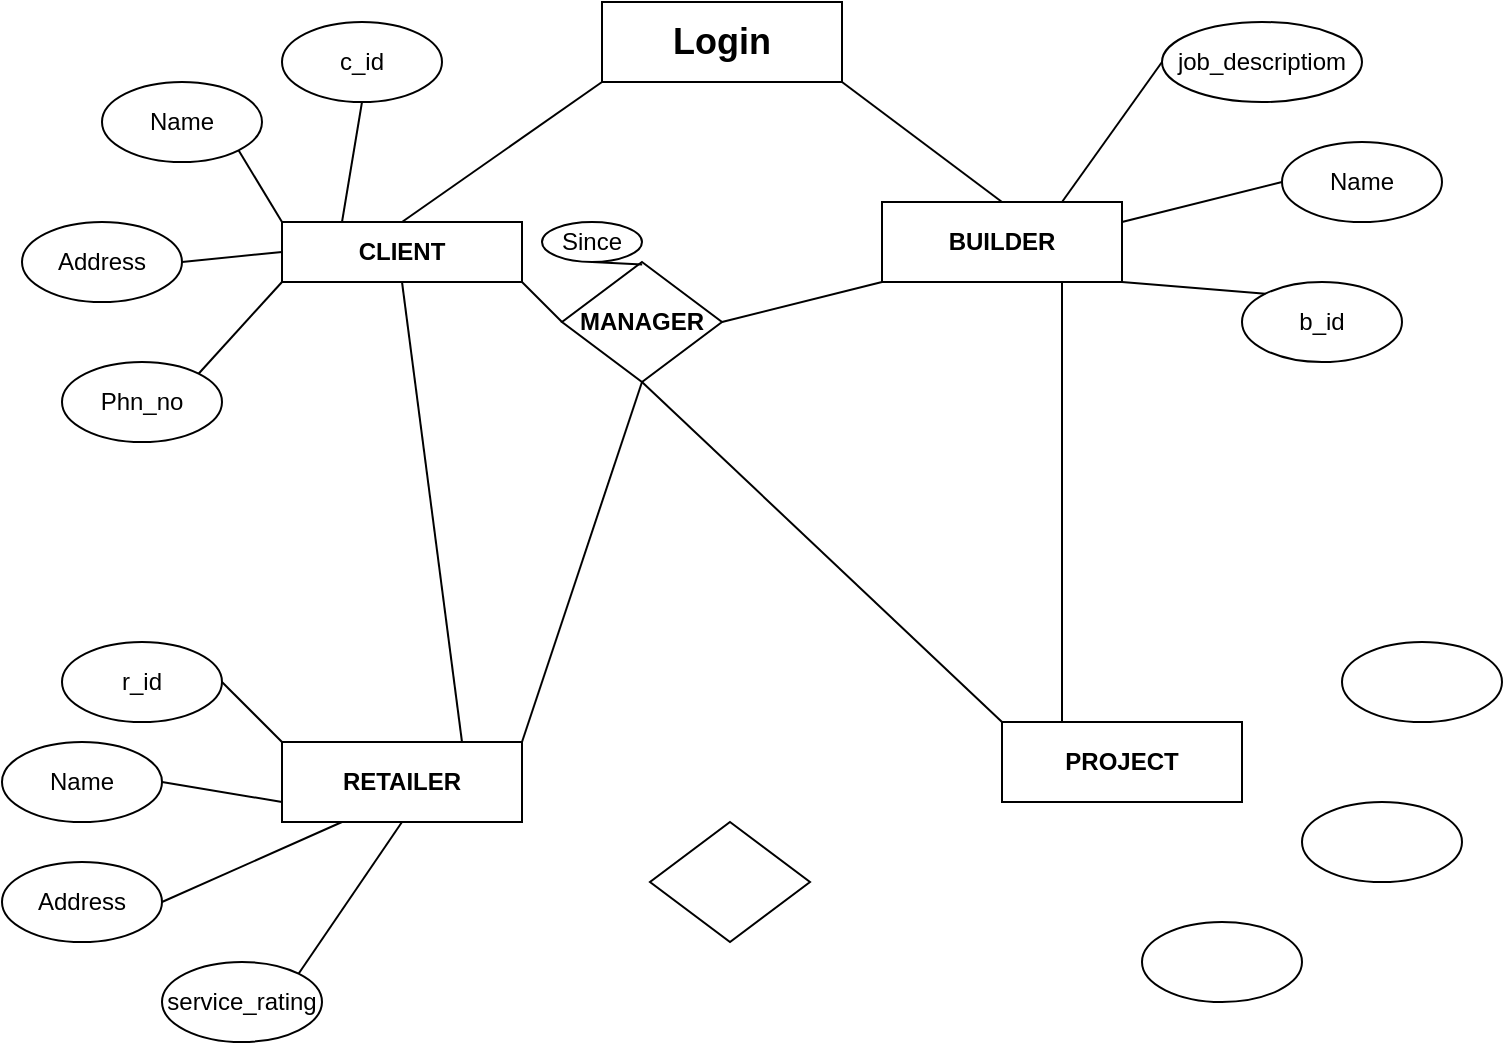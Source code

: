 <mxfile version="15.6.5" type="github"><diagram id="4UxT9yWdNShp-Za1b8pm" name="Page-1"><mxGraphModel dx="953" dy="928" grid="1" gridSize="10" guides="1" tooltips="1" connect="1" arrows="1" fold="1" page="1" pageScale="1" pageWidth="827" pageHeight="1169" math="0" shadow="0"><root><mxCell id="0"/><mxCell id="1" parent="0"/><mxCell id="-fKPqiFjbCMDVSQtiCVz-2" value="&lt;b&gt;CLIENT&lt;/b&gt;" style="rounded=0;whiteSpace=wrap;html=1;" vertex="1" parent="1"><mxGeometry x="150" y="170" width="120" height="30" as="geometry"/></mxCell><mxCell id="-fKPqiFjbCMDVSQtiCVz-3" value="&lt;b&gt;BUILDER&lt;/b&gt;" style="rounded=0;whiteSpace=wrap;html=1;" vertex="1" parent="1"><mxGeometry x="450" y="160" width="120" height="40" as="geometry"/></mxCell><mxCell id="-fKPqiFjbCMDVSQtiCVz-4" value="&lt;b&gt;PROJECT&lt;/b&gt;" style="rounded=0;whiteSpace=wrap;html=1;" vertex="1" parent="1"><mxGeometry x="510" y="420" width="120" height="40" as="geometry"/></mxCell><mxCell id="-fKPqiFjbCMDVSQtiCVz-5" value="&lt;b&gt;RETAILER&lt;/b&gt;" style="rounded=0;whiteSpace=wrap;html=1;" vertex="1" parent="1"><mxGeometry x="150" y="430" width="120" height="40" as="geometry"/></mxCell><mxCell id="-fKPqiFjbCMDVSQtiCVz-8" value="c_id" style="ellipse;whiteSpace=wrap;html=1;" vertex="1" parent="1"><mxGeometry x="150" y="70" width="80" height="40" as="geometry"/></mxCell><mxCell id="-fKPqiFjbCMDVSQtiCVz-9" value="Name" style="ellipse;whiteSpace=wrap;html=1;" vertex="1" parent="1"><mxGeometry x="650" y="130" width="80" height="40" as="geometry"/></mxCell><mxCell id="-fKPqiFjbCMDVSQtiCVz-10" value="Address" style="ellipse;whiteSpace=wrap;html=1;" vertex="1" parent="1"><mxGeometry x="20" y="170" width="80" height="40" as="geometry"/></mxCell><mxCell id="-fKPqiFjbCMDVSQtiCVz-15" value="b_id" style="ellipse;whiteSpace=wrap;html=1;" vertex="1" parent="1"><mxGeometry x="630" y="200" width="80" height="40" as="geometry"/></mxCell><mxCell id="-fKPqiFjbCMDVSQtiCVz-16" value="job_descriptiom" style="ellipse;whiteSpace=wrap;html=1;" vertex="1" parent="1"><mxGeometry x="590" y="70" width="100" height="40" as="geometry"/></mxCell><mxCell id="-fKPqiFjbCMDVSQtiCVz-17" value="Phn_no" style="ellipse;whiteSpace=wrap;html=1;" vertex="1" parent="1"><mxGeometry x="40" y="240" width="80" height="40" as="geometry"/></mxCell><mxCell id="-fKPqiFjbCMDVSQtiCVz-18" value="Name" style="ellipse;whiteSpace=wrap;html=1;" vertex="1" parent="1"><mxGeometry x="60" y="100" width="80" height="40" as="geometry"/></mxCell><mxCell id="-fKPqiFjbCMDVSQtiCVz-19" value="&lt;b&gt;MANAGER&lt;/b&gt;" style="rhombus;whiteSpace=wrap;html=1;" vertex="1" parent="1"><mxGeometry x="290" y="190" width="80" height="60" as="geometry"/></mxCell><mxCell id="-fKPqiFjbCMDVSQtiCVz-20" value="Since" style="ellipse;whiteSpace=wrap;html=1;" vertex="1" parent="1"><mxGeometry x="280" y="170" width="50" height="20" as="geometry"/></mxCell><mxCell id="-fKPqiFjbCMDVSQtiCVz-21" value="" style="endArrow=none;html=1;rounded=0;exitX=0;exitY=0.5;exitDx=0;exitDy=0;entryX=1;entryY=0.5;entryDx=0;entryDy=0;" edge="1" parent="1" source="-fKPqiFjbCMDVSQtiCVz-2" target="-fKPqiFjbCMDVSQtiCVz-10"><mxGeometry width="50" height="50" relative="1" as="geometry"><mxPoint x="290" y="340" as="sourcePoint"/><mxPoint x="340" y="290" as="targetPoint"/></mxGeometry></mxCell><mxCell id="-fKPqiFjbCMDVSQtiCVz-23" value="" style="endArrow=none;html=1;rounded=0;exitX=0;exitY=0;exitDx=0;exitDy=0;entryX=1;entryY=1;entryDx=0;entryDy=0;" edge="1" parent="1" source="-fKPqiFjbCMDVSQtiCVz-2" target="-fKPqiFjbCMDVSQtiCVz-18"><mxGeometry width="50" height="50" relative="1" as="geometry"><mxPoint x="290" y="340" as="sourcePoint"/><mxPoint x="340" y="290" as="targetPoint"/></mxGeometry></mxCell><mxCell id="-fKPqiFjbCMDVSQtiCVz-24" value="" style="endArrow=none;html=1;rounded=0;exitX=0.25;exitY=0;exitDx=0;exitDy=0;" edge="1" parent="1" source="-fKPqiFjbCMDVSQtiCVz-2"><mxGeometry width="50" height="50" relative="1" as="geometry"><mxPoint x="201" y="170" as="sourcePoint"/><mxPoint x="190" y="110" as="targetPoint"/></mxGeometry></mxCell><mxCell id="-fKPqiFjbCMDVSQtiCVz-25" value="" style="endArrow=none;html=1;rounded=0;entryX=1;entryY=0;entryDx=0;entryDy=0;" edge="1" parent="1" target="-fKPqiFjbCMDVSQtiCVz-17"><mxGeometry width="50" height="50" relative="1" as="geometry"><mxPoint x="150" y="200" as="sourcePoint"/><mxPoint x="170" y="270" as="targetPoint"/></mxGeometry></mxCell><mxCell id="-fKPqiFjbCMDVSQtiCVz-26" value="" style="endArrow=none;html=1;rounded=0;exitX=0;exitY=0.5;exitDx=0;exitDy=0;entryX=1;entryY=1;entryDx=0;entryDy=0;" edge="1" parent="1" source="-fKPqiFjbCMDVSQtiCVz-19" target="-fKPqiFjbCMDVSQtiCVz-2"><mxGeometry width="50" height="50" relative="1" as="geometry"><mxPoint x="290" y="340" as="sourcePoint"/><mxPoint x="340" y="290" as="targetPoint"/></mxGeometry></mxCell><mxCell id="-fKPqiFjbCMDVSQtiCVz-27" value="" style="endArrow=none;html=1;rounded=0;exitX=1;exitY=0.5;exitDx=0;exitDy=0;entryX=0;entryY=1;entryDx=0;entryDy=0;" edge="1" parent="1" source="-fKPqiFjbCMDVSQtiCVz-19" target="-fKPqiFjbCMDVSQtiCVz-3"><mxGeometry width="50" height="50" relative="1" as="geometry"><mxPoint x="290" y="340" as="sourcePoint"/><mxPoint x="340" y="290" as="targetPoint"/></mxGeometry></mxCell><mxCell id="-fKPqiFjbCMDVSQtiCVz-29" value="r_id" style="ellipse;whiteSpace=wrap;html=1;" vertex="1" parent="1"><mxGeometry x="40" y="380" width="80" height="40" as="geometry"/></mxCell><mxCell id="-fKPqiFjbCMDVSQtiCVz-30" value="Name" style="ellipse;whiteSpace=wrap;html=1;" vertex="1" parent="1"><mxGeometry x="10" y="430" width="80" height="40" as="geometry"/></mxCell><mxCell id="-fKPqiFjbCMDVSQtiCVz-31" value="Address" style="ellipse;whiteSpace=wrap;html=1;" vertex="1" parent="1"><mxGeometry x="10" y="490" width="80" height="40" as="geometry"/></mxCell><mxCell id="-fKPqiFjbCMDVSQtiCVz-32" value="service_rating" style="ellipse;whiteSpace=wrap;html=1;" vertex="1" parent="1"><mxGeometry x="90" y="540" width="80" height="40" as="geometry"/></mxCell><mxCell id="-fKPqiFjbCMDVSQtiCVz-34" value="" style="endArrow=none;html=1;rounded=0;exitX=0;exitY=0;exitDx=0;exitDy=0;entryX=1;entryY=0.5;entryDx=0;entryDy=0;" edge="1" parent="1" source="-fKPqiFjbCMDVSQtiCVz-5" target="-fKPqiFjbCMDVSQtiCVz-29"><mxGeometry width="50" height="50" relative="1" as="geometry"><mxPoint x="250" y="420" as="sourcePoint"/><mxPoint x="300" y="370" as="targetPoint"/></mxGeometry></mxCell><mxCell id="-fKPqiFjbCMDVSQtiCVz-35" value="" style="endArrow=none;html=1;rounded=0;exitX=0;exitY=0.75;exitDx=0;exitDy=0;entryX=1;entryY=0.5;entryDx=0;entryDy=0;" edge="1" parent="1" source="-fKPqiFjbCMDVSQtiCVz-5" target="-fKPqiFjbCMDVSQtiCVz-30"><mxGeometry width="50" height="50" relative="1" as="geometry"><mxPoint x="250" y="420" as="sourcePoint"/><mxPoint x="300" y="370" as="targetPoint"/></mxGeometry></mxCell><mxCell id="-fKPqiFjbCMDVSQtiCVz-36" value="" style="endArrow=none;html=1;rounded=0;exitX=0.25;exitY=1;exitDx=0;exitDy=0;" edge="1" parent="1" source="-fKPqiFjbCMDVSQtiCVz-5"><mxGeometry width="50" height="50" relative="1" as="geometry"><mxPoint x="250" y="420" as="sourcePoint"/><mxPoint x="90" y="510" as="targetPoint"/></mxGeometry></mxCell><mxCell id="-fKPqiFjbCMDVSQtiCVz-37" value="" style="endArrow=none;html=1;rounded=0;exitX=0.5;exitY=1;exitDx=0;exitDy=0;entryX=1;entryY=0;entryDx=0;entryDy=0;" edge="1" parent="1" source="-fKPqiFjbCMDVSQtiCVz-5" target="-fKPqiFjbCMDVSQtiCVz-32"><mxGeometry width="50" height="50" relative="1" as="geometry"><mxPoint x="250" y="420" as="sourcePoint"/><mxPoint x="300" y="370" as="targetPoint"/></mxGeometry></mxCell><mxCell id="-fKPqiFjbCMDVSQtiCVz-38" value="" style="endArrow=none;html=1;rounded=0;exitX=1;exitY=0;exitDx=0;exitDy=0;entryX=0.5;entryY=1;entryDx=0;entryDy=0;" edge="1" parent="1" source="-fKPqiFjbCMDVSQtiCVz-5" target="-fKPqiFjbCMDVSQtiCVz-19"><mxGeometry width="50" height="50" relative="1" as="geometry"><mxPoint x="250" y="420" as="sourcePoint"/><mxPoint x="300" y="370" as="targetPoint"/></mxGeometry></mxCell><mxCell id="-fKPqiFjbCMDVSQtiCVz-39" value="" style="endArrow=none;html=1;rounded=0;exitX=0;exitY=0;exitDx=0;exitDy=0;entryX=0.5;entryY=1;entryDx=0;entryDy=0;" edge="1" parent="1" source="-fKPqiFjbCMDVSQtiCVz-4" target="-fKPqiFjbCMDVSQtiCVz-19"><mxGeometry width="50" height="50" relative="1" as="geometry"><mxPoint x="250" y="420" as="sourcePoint"/><mxPoint x="300" y="370" as="targetPoint"/></mxGeometry></mxCell><mxCell id="-fKPqiFjbCMDVSQtiCVz-40" value="" style="endArrow=none;html=1;rounded=0;exitX=0.75;exitY=0;exitDx=0;exitDy=0;entryX=0.5;entryY=1;entryDx=0;entryDy=0;" edge="1" parent="1" source="-fKPqiFjbCMDVSQtiCVz-5" target="-fKPqiFjbCMDVSQtiCVz-2"><mxGeometry width="50" height="50" relative="1" as="geometry"><mxPoint x="180" y="390" as="sourcePoint"/><mxPoint x="230" y="340" as="targetPoint"/></mxGeometry></mxCell><mxCell id="-fKPqiFjbCMDVSQtiCVz-41" value="" style="endArrow=none;html=1;rounded=0;exitX=0.25;exitY=0;exitDx=0;exitDy=0;entryX=0.75;entryY=1;entryDx=0;entryDy=0;" edge="1" parent="1" source="-fKPqiFjbCMDVSQtiCVz-4" target="-fKPqiFjbCMDVSQtiCVz-3"><mxGeometry width="50" height="50" relative="1" as="geometry"><mxPoint x="250" y="420" as="sourcePoint"/><mxPoint x="300" y="370" as="targetPoint"/></mxGeometry></mxCell><mxCell id="-fKPqiFjbCMDVSQtiCVz-42" value="" style="endArrow=none;html=1;rounded=0;exitX=0.501;exitY=0.02;exitDx=0;exitDy=0;exitPerimeter=0;entryX=0.5;entryY=1;entryDx=0;entryDy=0;" edge="1" parent="1" source="-fKPqiFjbCMDVSQtiCVz-19" target="-fKPqiFjbCMDVSQtiCVz-20"><mxGeometry width="50" height="50" relative="1" as="geometry"><mxPoint x="300" y="210" as="sourcePoint"/><mxPoint x="350" y="160" as="targetPoint"/></mxGeometry></mxCell><mxCell id="-fKPqiFjbCMDVSQtiCVz-44" value="" style="endArrow=none;html=1;rounded=0;exitX=1;exitY=1;exitDx=0;exitDy=0;entryX=0;entryY=0;entryDx=0;entryDy=0;" edge="1" parent="1" source="-fKPqiFjbCMDVSQtiCVz-3" target="-fKPqiFjbCMDVSQtiCVz-15"><mxGeometry width="50" height="50" relative="1" as="geometry"><mxPoint x="460" y="470" as="sourcePoint"/><mxPoint x="510" y="420" as="targetPoint"/></mxGeometry></mxCell><mxCell id="-fKPqiFjbCMDVSQtiCVz-45" value="" style="endArrow=none;html=1;rounded=0;exitX=1;exitY=0.25;exitDx=0;exitDy=0;entryX=0;entryY=0.5;entryDx=0;entryDy=0;" edge="1" parent="1" source="-fKPqiFjbCMDVSQtiCVz-3" target="-fKPqiFjbCMDVSQtiCVz-9"><mxGeometry width="50" height="50" relative="1" as="geometry"><mxPoint x="460" y="470" as="sourcePoint"/><mxPoint x="510" y="420" as="targetPoint"/></mxGeometry></mxCell><mxCell id="-fKPqiFjbCMDVSQtiCVz-46" value="" style="endArrow=none;html=1;rounded=0;exitX=0.75;exitY=0;exitDx=0;exitDy=0;entryX=0;entryY=0.5;entryDx=0;entryDy=0;" edge="1" parent="1" source="-fKPqiFjbCMDVSQtiCVz-3" target="-fKPqiFjbCMDVSQtiCVz-16"><mxGeometry width="50" height="50" relative="1" as="geometry"><mxPoint x="460" y="470" as="sourcePoint"/><mxPoint x="510" y="420" as="targetPoint"/></mxGeometry></mxCell><mxCell id="-fKPqiFjbCMDVSQtiCVz-47" value="" style="ellipse;whiteSpace=wrap;html=1;" vertex="1" parent="1"><mxGeometry x="580" y="520" width="80" height="40" as="geometry"/></mxCell><mxCell id="-fKPqiFjbCMDVSQtiCVz-48" value="" style="ellipse;whiteSpace=wrap;html=1;" vertex="1" parent="1"><mxGeometry x="660" y="460" width="80" height="40" as="geometry"/></mxCell><mxCell id="-fKPqiFjbCMDVSQtiCVz-49" value="" style="ellipse;whiteSpace=wrap;html=1;" vertex="1" parent="1"><mxGeometry x="680" y="380" width="80" height="40" as="geometry"/></mxCell><mxCell id="-fKPqiFjbCMDVSQtiCVz-50" value="&lt;b&gt;&lt;font style=&quot;font-size: 18px&quot;&gt;Login&lt;/font&gt;&lt;/b&gt;" style="rounded=0;whiteSpace=wrap;html=1;" vertex="1" parent="1"><mxGeometry x="310" y="60" width="120" height="40" as="geometry"/></mxCell><mxCell id="-fKPqiFjbCMDVSQtiCVz-51" value="" style="endArrow=none;html=1;rounded=0;fontSize=18;exitX=0;exitY=1;exitDx=0;exitDy=0;entryX=0.5;entryY=0;entryDx=0;entryDy=0;" edge="1" parent="1" source="-fKPqiFjbCMDVSQtiCVz-50" target="-fKPqiFjbCMDVSQtiCVz-2"><mxGeometry width="50" height="50" relative="1" as="geometry"><mxPoint x="540" y="560" as="sourcePoint"/><mxPoint x="590" y="510" as="targetPoint"/></mxGeometry></mxCell><mxCell id="-fKPqiFjbCMDVSQtiCVz-52" value="" style="endArrow=none;html=1;rounded=0;fontSize=18;exitX=1;exitY=1;exitDx=0;exitDy=0;entryX=0.5;entryY=0;entryDx=0;entryDy=0;" edge="1" parent="1" source="-fKPqiFjbCMDVSQtiCVz-50" target="-fKPqiFjbCMDVSQtiCVz-3"><mxGeometry width="50" height="50" relative="1" as="geometry"><mxPoint x="540" y="560" as="sourcePoint"/><mxPoint x="590" y="510" as="targetPoint"/></mxGeometry></mxCell><mxCell id="-fKPqiFjbCMDVSQtiCVz-53" value="" style="rhombus;whiteSpace=wrap;html=1;" vertex="1" parent="1"><mxGeometry x="334" y="470" width="80" height="60" as="geometry"/></mxCell></root></mxGraphModel></diagram></mxfile>